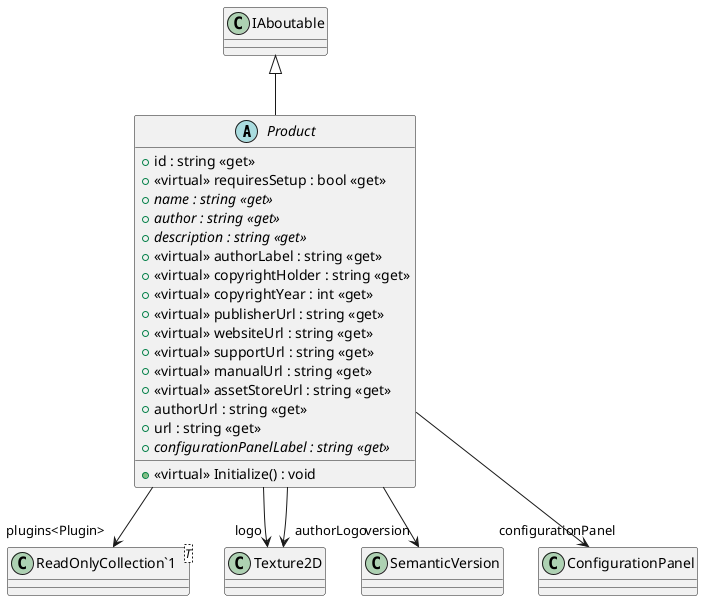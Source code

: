 @startuml
abstract class Product {
    + <<virtual>> Initialize() : void
    + id : string <<get>>
    + <<virtual>> requiresSetup : bool <<get>>
    + {abstract} name : string <<get>>
    + {abstract} author : string <<get>>
    + {abstract} description : string <<get>>
    + <<virtual>> authorLabel : string <<get>>
    + <<virtual>> copyrightHolder : string <<get>>
    + <<virtual>> copyrightYear : int <<get>>
    + <<virtual>> publisherUrl : string <<get>>
    + <<virtual>> websiteUrl : string <<get>>
    + <<virtual>> supportUrl : string <<get>>
    + <<virtual>> manualUrl : string <<get>>
    + <<virtual>> assetStoreUrl : string <<get>>
    + authorUrl : string <<get>>
    + url : string <<get>>
    + {abstract} configurationPanelLabel : string <<get>>
}
class "ReadOnlyCollection`1"<T> {
}
IAboutable <|-- Product
Product --> "plugins<Plugin>" "ReadOnlyCollection`1"
Product --> "logo" Texture2D
Product --> "version" SemanticVersion
Product --> "authorLogo" Texture2D
Product --> "configurationPanel" ConfigurationPanel
@enduml
